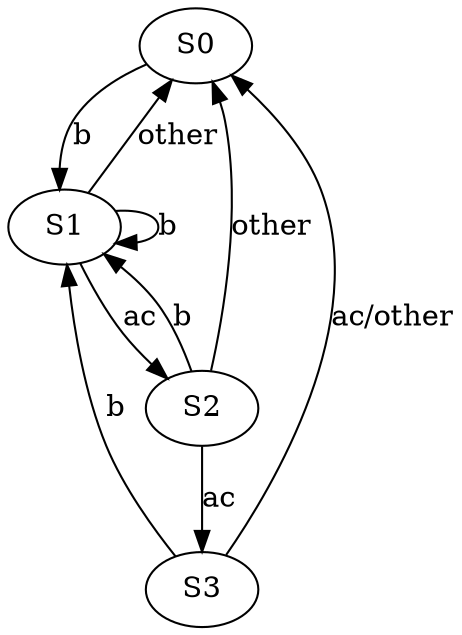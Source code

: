 digraph G {
    S0->S1[label="b"];
    S1->S0[label="other"];
    S1->S2[label="ac"];
    S2->S0[label="other"];
    S1->S1[label="b"];
    S2->S1[label="b"];
    S2->S3[label="ac"];
    S3->S0[label="ac/other"];
    S3->S1[label="b"];
}